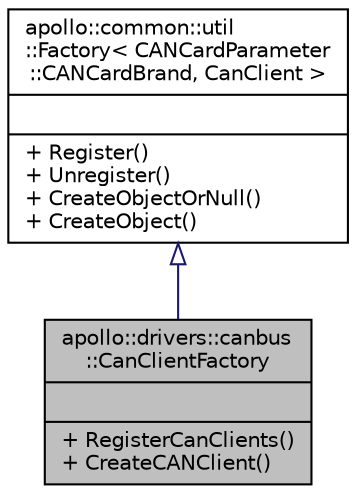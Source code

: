 digraph "apollo::drivers::canbus::CanClientFactory"
{
  edge [fontname="Helvetica",fontsize="10",labelfontname="Helvetica",labelfontsize="10"];
  node [fontname="Helvetica",fontsize="10",shape=record];
  Node0 [label="{apollo::drivers::canbus\l::CanClientFactory\n||+ RegisterCanClients()\l+ CreateCANClient()\l}",height=0.2,width=0.4,color="black", fillcolor="grey75", style="filled", fontcolor="black"];
  Node1 -> Node0 [dir="back",color="midnightblue",fontsize="10",style="solid",arrowtail="onormal",fontname="Helvetica"];
  Node1 [label="{apollo::common::util\l::Factory\< CANCardParameter\l::CANCardBrand, CanClient \>\n||+ Register()\l+ Unregister()\l+ CreateObjectOrNull()\l+ CreateObject()\l}",height=0.2,width=0.4,color="black", fillcolor="white", style="filled",URL="$classapollo_1_1common_1_1util_1_1Factory.html"];
}

